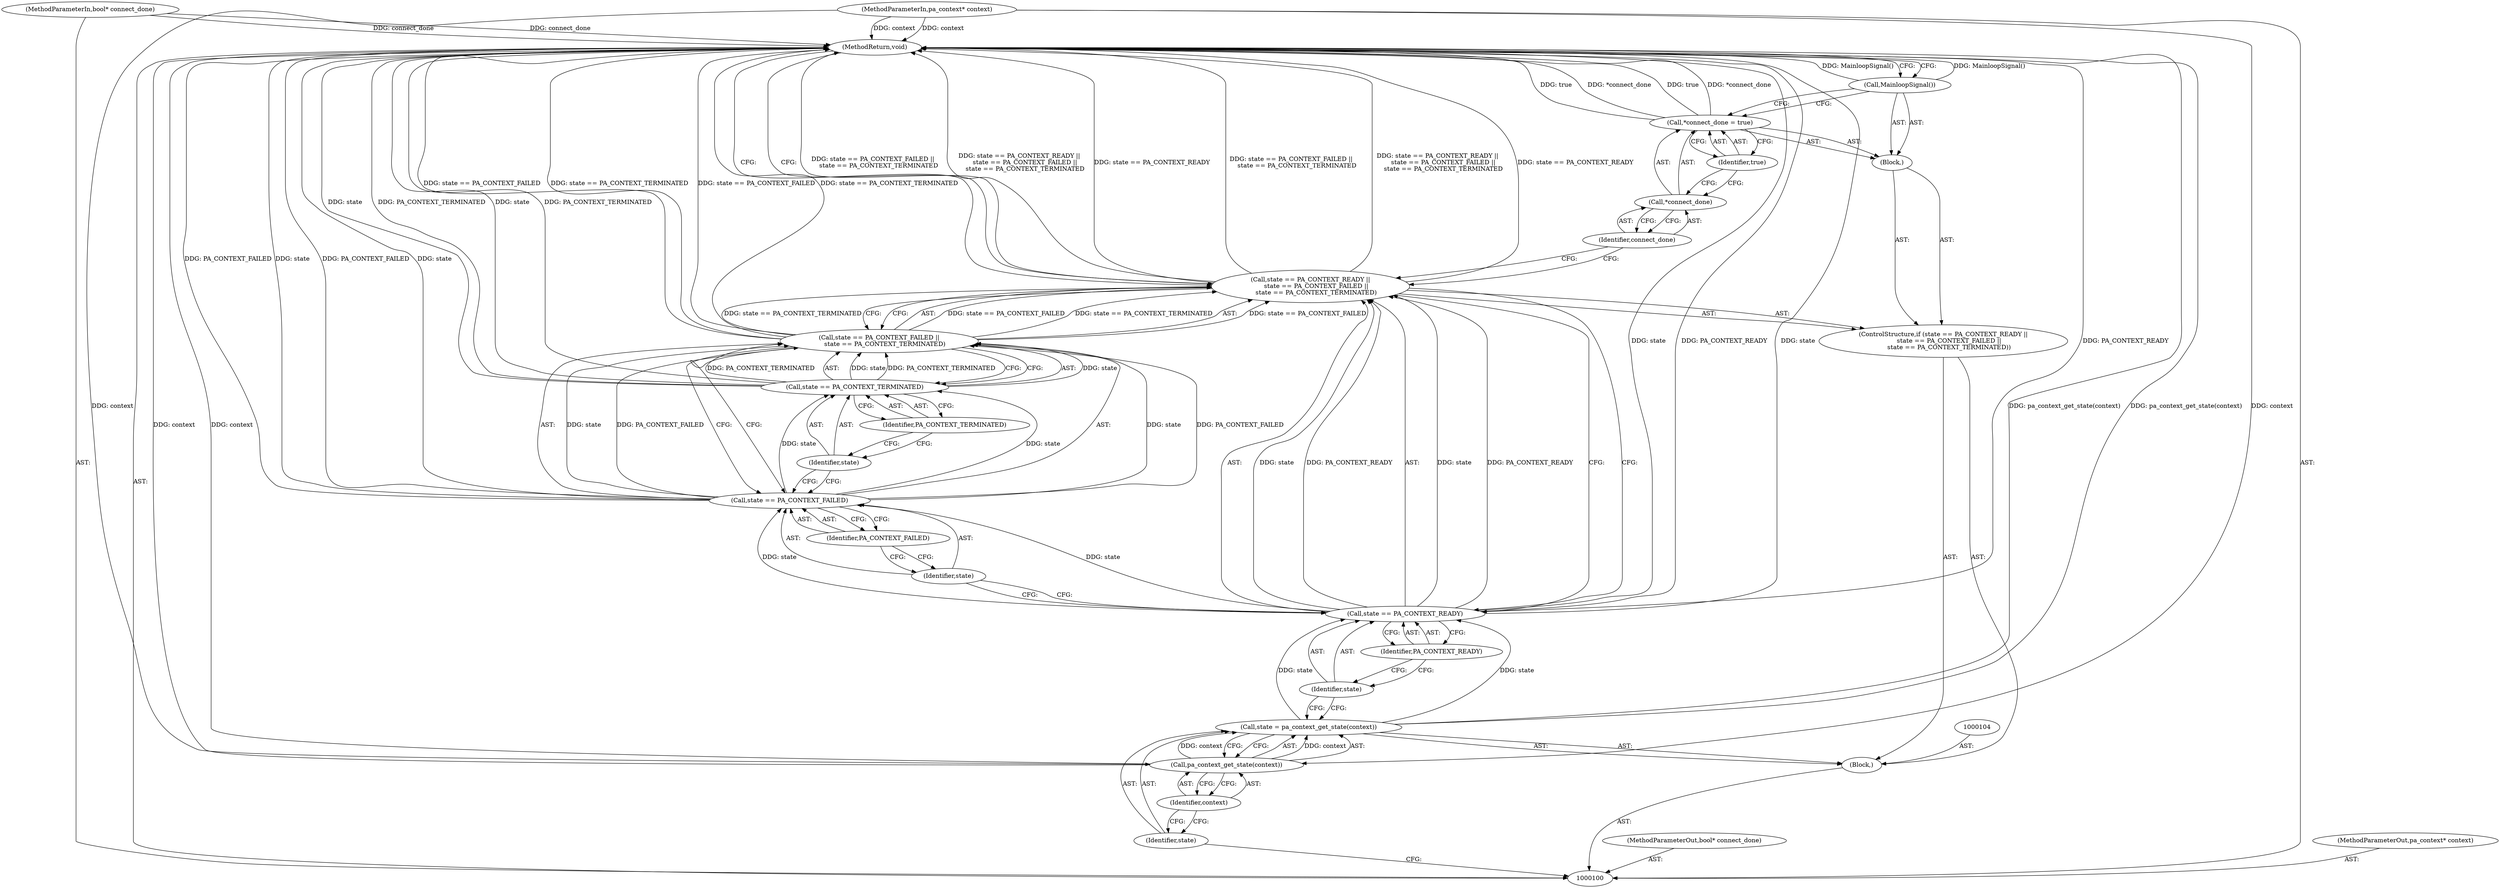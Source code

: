 digraph "0_Chrome_51dfe5e3b332bcea02fb4d4c7493ae841106dd9b_28" {
"1000127" [label="(MethodReturn,void)"];
"1000102" [label="(MethodParameterIn,bool* connect_done)"];
"1000161" [label="(MethodParameterOut,bool* connect_done)"];
"1000103" [label="(Block,)"];
"1000101" [label="(MethodParameterIn,pa_context* context)"];
"1000160" [label="(MethodParameterOut,pa_context* context)"];
"1000105" [label="(Call,state = pa_context_get_state(context))"];
"1000106" [label="(Identifier,state)"];
"1000107" [label="(Call,pa_context_get_state(context))"];
"1000108" [label="(Identifier,context)"];
"1000113" [label="(Identifier,PA_CONTEXT_READY)"];
"1000109" [label="(ControlStructure,if (state == PA_CONTEXT_READY ||\n      state == PA_CONTEXT_FAILED ||\n      state == PA_CONTEXT_TERMINATED))"];
"1000110" [label="(Call,state == PA_CONTEXT_READY ||\n      state == PA_CONTEXT_FAILED ||\n      state == PA_CONTEXT_TERMINATED)"];
"1000111" [label="(Call,state == PA_CONTEXT_READY)"];
"1000112" [label="(Identifier,state)"];
"1000117" [label="(Identifier,PA_CONTEXT_FAILED)"];
"1000114" [label="(Call,state == PA_CONTEXT_FAILED ||\n      state == PA_CONTEXT_TERMINATED)"];
"1000115" [label="(Call,state == PA_CONTEXT_FAILED)"];
"1000116" [label="(Identifier,state)"];
"1000120" [label="(Identifier,PA_CONTEXT_TERMINATED)"];
"1000121" [label="(Block,)"];
"1000118" [label="(Call,state == PA_CONTEXT_TERMINATED)"];
"1000119" [label="(Identifier,state)"];
"1000125" [label="(Identifier,true)"];
"1000122" [label="(Call,*connect_done = true)"];
"1000123" [label="(Call,*connect_done)"];
"1000124" [label="(Identifier,connect_done)"];
"1000126" [label="(Call,MainloopSignal())"];
"1000127" -> "1000100"  [label="AST: "];
"1000127" -> "1000126"  [label="CFG: "];
"1000127" -> "1000110"  [label="CFG: "];
"1000115" -> "1000127"  [label="DDG: PA_CONTEXT_FAILED"];
"1000115" -> "1000127"  [label="DDG: state"];
"1000126" -> "1000127"  [label="DDG: MainloopSignal()"];
"1000122" -> "1000127"  [label="DDG: true"];
"1000122" -> "1000127"  [label="DDG: *connect_done"];
"1000107" -> "1000127"  [label="DDG: context"];
"1000105" -> "1000127"  [label="DDG: pa_context_get_state(context)"];
"1000110" -> "1000127"  [label="DDG: state == PA_CONTEXT_FAILED ||\n      state == PA_CONTEXT_TERMINATED"];
"1000110" -> "1000127"  [label="DDG: state == PA_CONTEXT_READY ||\n      state == PA_CONTEXT_FAILED ||\n      state == PA_CONTEXT_TERMINATED"];
"1000110" -> "1000127"  [label="DDG: state == PA_CONTEXT_READY"];
"1000114" -> "1000127"  [label="DDG: state == PA_CONTEXT_FAILED"];
"1000114" -> "1000127"  [label="DDG: state == PA_CONTEXT_TERMINATED"];
"1000118" -> "1000127"  [label="DDG: state"];
"1000118" -> "1000127"  [label="DDG: PA_CONTEXT_TERMINATED"];
"1000102" -> "1000127"  [label="DDG: connect_done"];
"1000111" -> "1000127"  [label="DDG: state"];
"1000111" -> "1000127"  [label="DDG: PA_CONTEXT_READY"];
"1000101" -> "1000127"  [label="DDG: context"];
"1000102" -> "1000100"  [label="AST: "];
"1000102" -> "1000127"  [label="DDG: connect_done"];
"1000161" -> "1000100"  [label="AST: "];
"1000103" -> "1000100"  [label="AST: "];
"1000104" -> "1000103"  [label="AST: "];
"1000105" -> "1000103"  [label="AST: "];
"1000109" -> "1000103"  [label="AST: "];
"1000101" -> "1000100"  [label="AST: "];
"1000101" -> "1000127"  [label="DDG: context"];
"1000101" -> "1000107"  [label="DDG: context"];
"1000160" -> "1000100"  [label="AST: "];
"1000105" -> "1000103"  [label="AST: "];
"1000105" -> "1000107"  [label="CFG: "];
"1000106" -> "1000105"  [label="AST: "];
"1000107" -> "1000105"  [label="AST: "];
"1000112" -> "1000105"  [label="CFG: "];
"1000105" -> "1000127"  [label="DDG: pa_context_get_state(context)"];
"1000107" -> "1000105"  [label="DDG: context"];
"1000105" -> "1000111"  [label="DDG: state"];
"1000106" -> "1000105"  [label="AST: "];
"1000106" -> "1000100"  [label="CFG: "];
"1000108" -> "1000106"  [label="CFG: "];
"1000107" -> "1000105"  [label="AST: "];
"1000107" -> "1000108"  [label="CFG: "];
"1000108" -> "1000107"  [label="AST: "];
"1000105" -> "1000107"  [label="CFG: "];
"1000107" -> "1000127"  [label="DDG: context"];
"1000107" -> "1000105"  [label="DDG: context"];
"1000101" -> "1000107"  [label="DDG: context"];
"1000108" -> "1000107"  [label="AST: "];
"1000108" -> "1000106"  [label="CFG: "];
"1000107" -> "1000108"  [label="CFG: "];
"1000113" -> "1000111"  [label="AST: "];
"1000113" -> "1000112"  [label="CFG: "];
"1000111" -> "1000113"  [label="CFG: "];
"1000109" -> "1000103"  [label="AST: "];
"1000110" -> "1000109"  [label="AST: "];
"1000121" -> "1000109"  [label="AST: "];
"1000110" -> "1000109"  [label="AST: "];
"1000110" -> "1000111"  [label="CFG: "];
"1000110" -> "1000114"  [label="CFG: "];
"1000111" -> "1000110"  [label="AST: "];
"1000114" -> "1000110"  [label="AST: "];
"1000124" -> "1000110"  [label="CFG: "];
"1000127" -> "1000110"  [label="CFG: "];
"1000110" -> "1000127"  [label="DDG: state == PA_CONTEXT_FAILED ||\n      state == PA_CONTEXT_TERMINATED"];
"1000110" -> "1000127"  [label="DDG: state == PA_CONTEXT_READY ||\n      state == PA_CONTEXT_FAILED ||\n      state == PA_CONTEXT_TERMINATED"];
"1000110" -> "1000127"  [label="DDG: state == PA_CONTEXT_READY"];
"1000111" -> "1000110"  [label="DDG: state"];
"1000111" -> "1000110"  [label="DDG: PA_CONTEXT_READY"];
"1000114" -> "1000110"  [label="DDG: state == PA_CONTEXT_FAILED"];
"1000114" -> "1000110"  [label="DDG: state == PA_CONTEXT_TERMINATED"];
"1000111" -> "1000110"  [label="AST: "];
"1000111" -> "1000113"  [label="CFG: "];
"1000112" -> "1000111"  [label="AST: "];
"1000113" -> "1000111"  [label="AST: "];
"1000116" -> "1000111"  [label="CFG: "];
"1000110" -> "1000111"  [label="CFG: "];
"1000111" -> "1000127"  [label="DDG: state"];
"1000111" -> "1000127"  [label="DDG: PA_CONTEXT_READY"];
"1000111" -> "1000110"  [label="DDG: state"];
"1000111" -> "1000110"  [label="DDG: PA_CONTEXT_READY"];
"1000105" -> "1000111"  [label="DDG: state"];
"1000111" -> "1000115"  [label="DDG: state"];
"1000112" -> "1000111"  [label="AST: "];
"1000112" -> "1000105"  [label="CFG: "];
"1000113" -> "1000112"  [label="CFG: "];
"1000117" -> "1000115"  [label="AST: "];
"1000117" -> "1000116"  [label="CFG: "];
"1000115" -> "1000117"  [label="CFG: "];
"1000114" -> "1000110"  [label="AST: "];
"1000114" -> "1000115"  [label="CFG: "];
"1000114" -> "1000118"  [label="CFG: "];
"1000115" -> "1000114"  [label="AST: "];
"1000118" -> "1000114"  [label="AST: "];
"1000110" -> "1000114"  [label="CFG: "];
"1000114" -> "1000127"  [label="DDG: state == PA_CONTEXT_FAILED"];
"1000114" -> "1000127"  [label="DDG: state == PA_CONTEXT_TERMINATED"];
"1000114" -> "1000110"  [label="DDG: state == PA_CONTEXT_FAILED"];
"1000114" -> "1000110"  [label="DDG: state == PA_CONTEXT_TERMINATED"];
"1000115" -> "1000114"  [label="DDG: state"];
"1000115" -> "1000114"  [label="DDG: PA_CONTEXT_FAILED"];
"1000118" -> "1000114"  [label="DDG: state"];
"1000118" -> "1000114"  [label="DDG: PA_CONTEXT_TERMINATED"];
"1000115" -> "1000114"  [label="AST: "];
"1000115" -> "1000117"  [label="CFG: "];
"1000116" -> "1000115"  [label="AST: "];
"1000117" -> "1000115"  [label="AST: "];
"1000119" -> "1000115"  [label="CFG: "];
"1000114" -> "1000115"  [label="CFG: "];
"1000115" -> "1000127"  [label="DDG: PA_CONTEXT_FAILED"];
"1000115" -> "1000127"  [label="DDG: state"];
"1000115" -> "1000114"  [label="DDG: state"];
"1000115" -> "1000114"  [label="DDG: PA_CONTEXT_FAILED"];
"1000111" -> "1000115"  [label="DDG: state"];
"1000115" -> "1000118"  [label="DDG: state"];
"1000116" -> "1000115"  [label="AST: "];
"1000116" -> "1000111"  [label="CFG: "];
"1000117" -> "1000116"  [label="CFG: "];
"1000120" -> "1000118"  [label="AST: "];
"1000120" -> "1000119"  [label="CFG: "];
"1000118" -> "1000120"  [label="CFG: "];
"1000121" -> "1000109"  [label="AST: "];
"1000122" -> "1000121"  [label="AST: "];
"1000126" -> "1000121"  [label="AST: "];
"1000118" -> "1000114"  [label="AST: "];
"1000118" -> "1000120"  [label="CFG: "];
"1000119" -> "1000118"  [label="AST: "];
"1000120" -> "1000118"  [label="AST: "];
"1000114" -> "1000118"  [label="CFG: "];
"1000118" -> "1000127"  [label="DDG: state"];
"1000118" -> "1000127"  [label="DDG: PA_CONTEXT_TERMINATED"];
"1000118" -> "1000114"  [label="DDG: state"];
"1000118" -> "1000114"  [label="DDG: PA_CONTEXT_TERMINATED"];
"1000115" -> "1000118"  [label="DDG: state"];
"1000119" -> "1000118"  [label="AST: "];
"1000119" -> "1000115"  [label="CFG: "];
"1000120" -> "1000119"  [label="CFG: "];
"1000125" -> "1000122"  [label="AST: "];
"1000125" -> "1000123"  [label="CFG: "];
"1000122" -> "1000125"  [label="CFG: "];
"1000122" -> "1000121"  [label="AST: "];
"1000122" -> "1000125"  [label="CFG: "];
"1000123" -> "1000122"  [label="AST: "];
"1000125" -> "1000122"  [label="AST: "];
"1000126" -> "1000122"  [label="CFG: "];
"1000122" -> "1000127"  [label="DDG: true"];
"1000122" -> "1000127"  [label="DDG: *connect_done"];
"1000123" -> "1000122"  [label="AST: "];
"1000123" -> "1000124"  [label="CFG: "];
"1000124" -> "1000123"  [label="AST: "];
"1000125" -> "1000123"  [label="CFG: "];
"1000124" -> "1000123"  [label="AST: "];
"1000124" -> "1000110"  [label="CFG: "];
"1000123" -> "1000124"  [label="CFG: "];
"1000126" -> "1000121"  [label="AST: "];
"1000126" -> "1000122"  [label="CFG: "];
"1000127" -> "1000126"  [label="CFG: "];
"1000126" -> "1000127"  [label="DDG: MainloopSignal()"];
}
